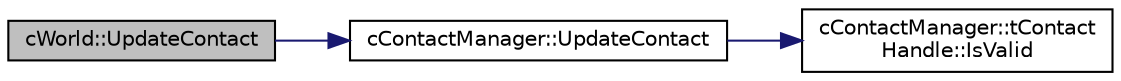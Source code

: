 digraph "cWorld::UpdateContact"
{
 // LATEX_PDF_SIZE
  edge [fontname="Helvetica",fontsize="10",labelfontname="Helvetica",labelfontsize="10"];
  node [fontname="Helvetica",fontsize="10",shape=record];
  rankdir="LR";
  Node1 [label="cWorld::UpdateContact",height=0.2,width=0.4,color="black", fillcolor="grey75", style="filled", fontcolor="black",tooltip=" "];
  Node1 -> Node2 [color="midnightblue",fontsize="10",style="solid",fontname="Helvetica"];
  Node2 [label="cContactManager::UpdateContact",height=0.2,width=0.4,color="black", fillcolor="white", style="filled",URL="$classc_contact_manager.html#ae10d706184faed8658bda1e4d6c7f904",tooltip=" "];
  Node2 -> Node3 [color="midnightblue",fontsize="10",style="solid",fontname="Helvetica"];
  Node3 [label="cContactManager::tContact\lHandle::IsValid",height=0.2,width=0.4,color="black", fillcolor="white", style="filled",URL="$structc_contact_manager_1_1t_contact_handle.html#afd6ffbefcc75d7e8a81f509497f1f541",tooltip=" "];
}

